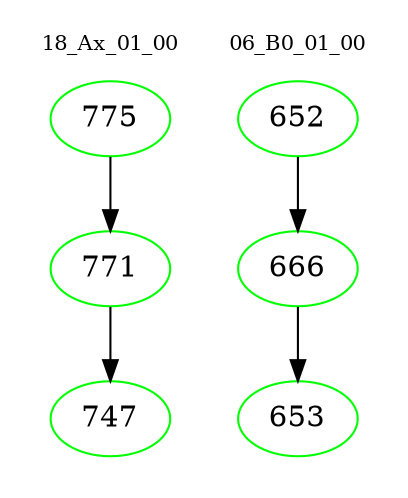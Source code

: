 digraph{
subgraph cluster_0 {
color = white
label = "18_Ax_01_00";
fontsize=10;
T0_775 [label="775", color="green"]
T0_775 -> T0_771 [color="black"]
T0_771 [label="771", color="green"]
T0_771 -> T0_747 [color="black"]
T0_747 [label="747", color="green"]
}
subgraph cluster_1 {
color = white
label = "06_B0_01_00";
fontsize=10;
T1_652 [label="652", color="green"]
T1_652 -> T1_666 [color="black"]
T1_666 [label="666", color="green"]
T1_666 -> T1_653 [color="black"]
T1_653 [label="653", color="green"]
}
}
